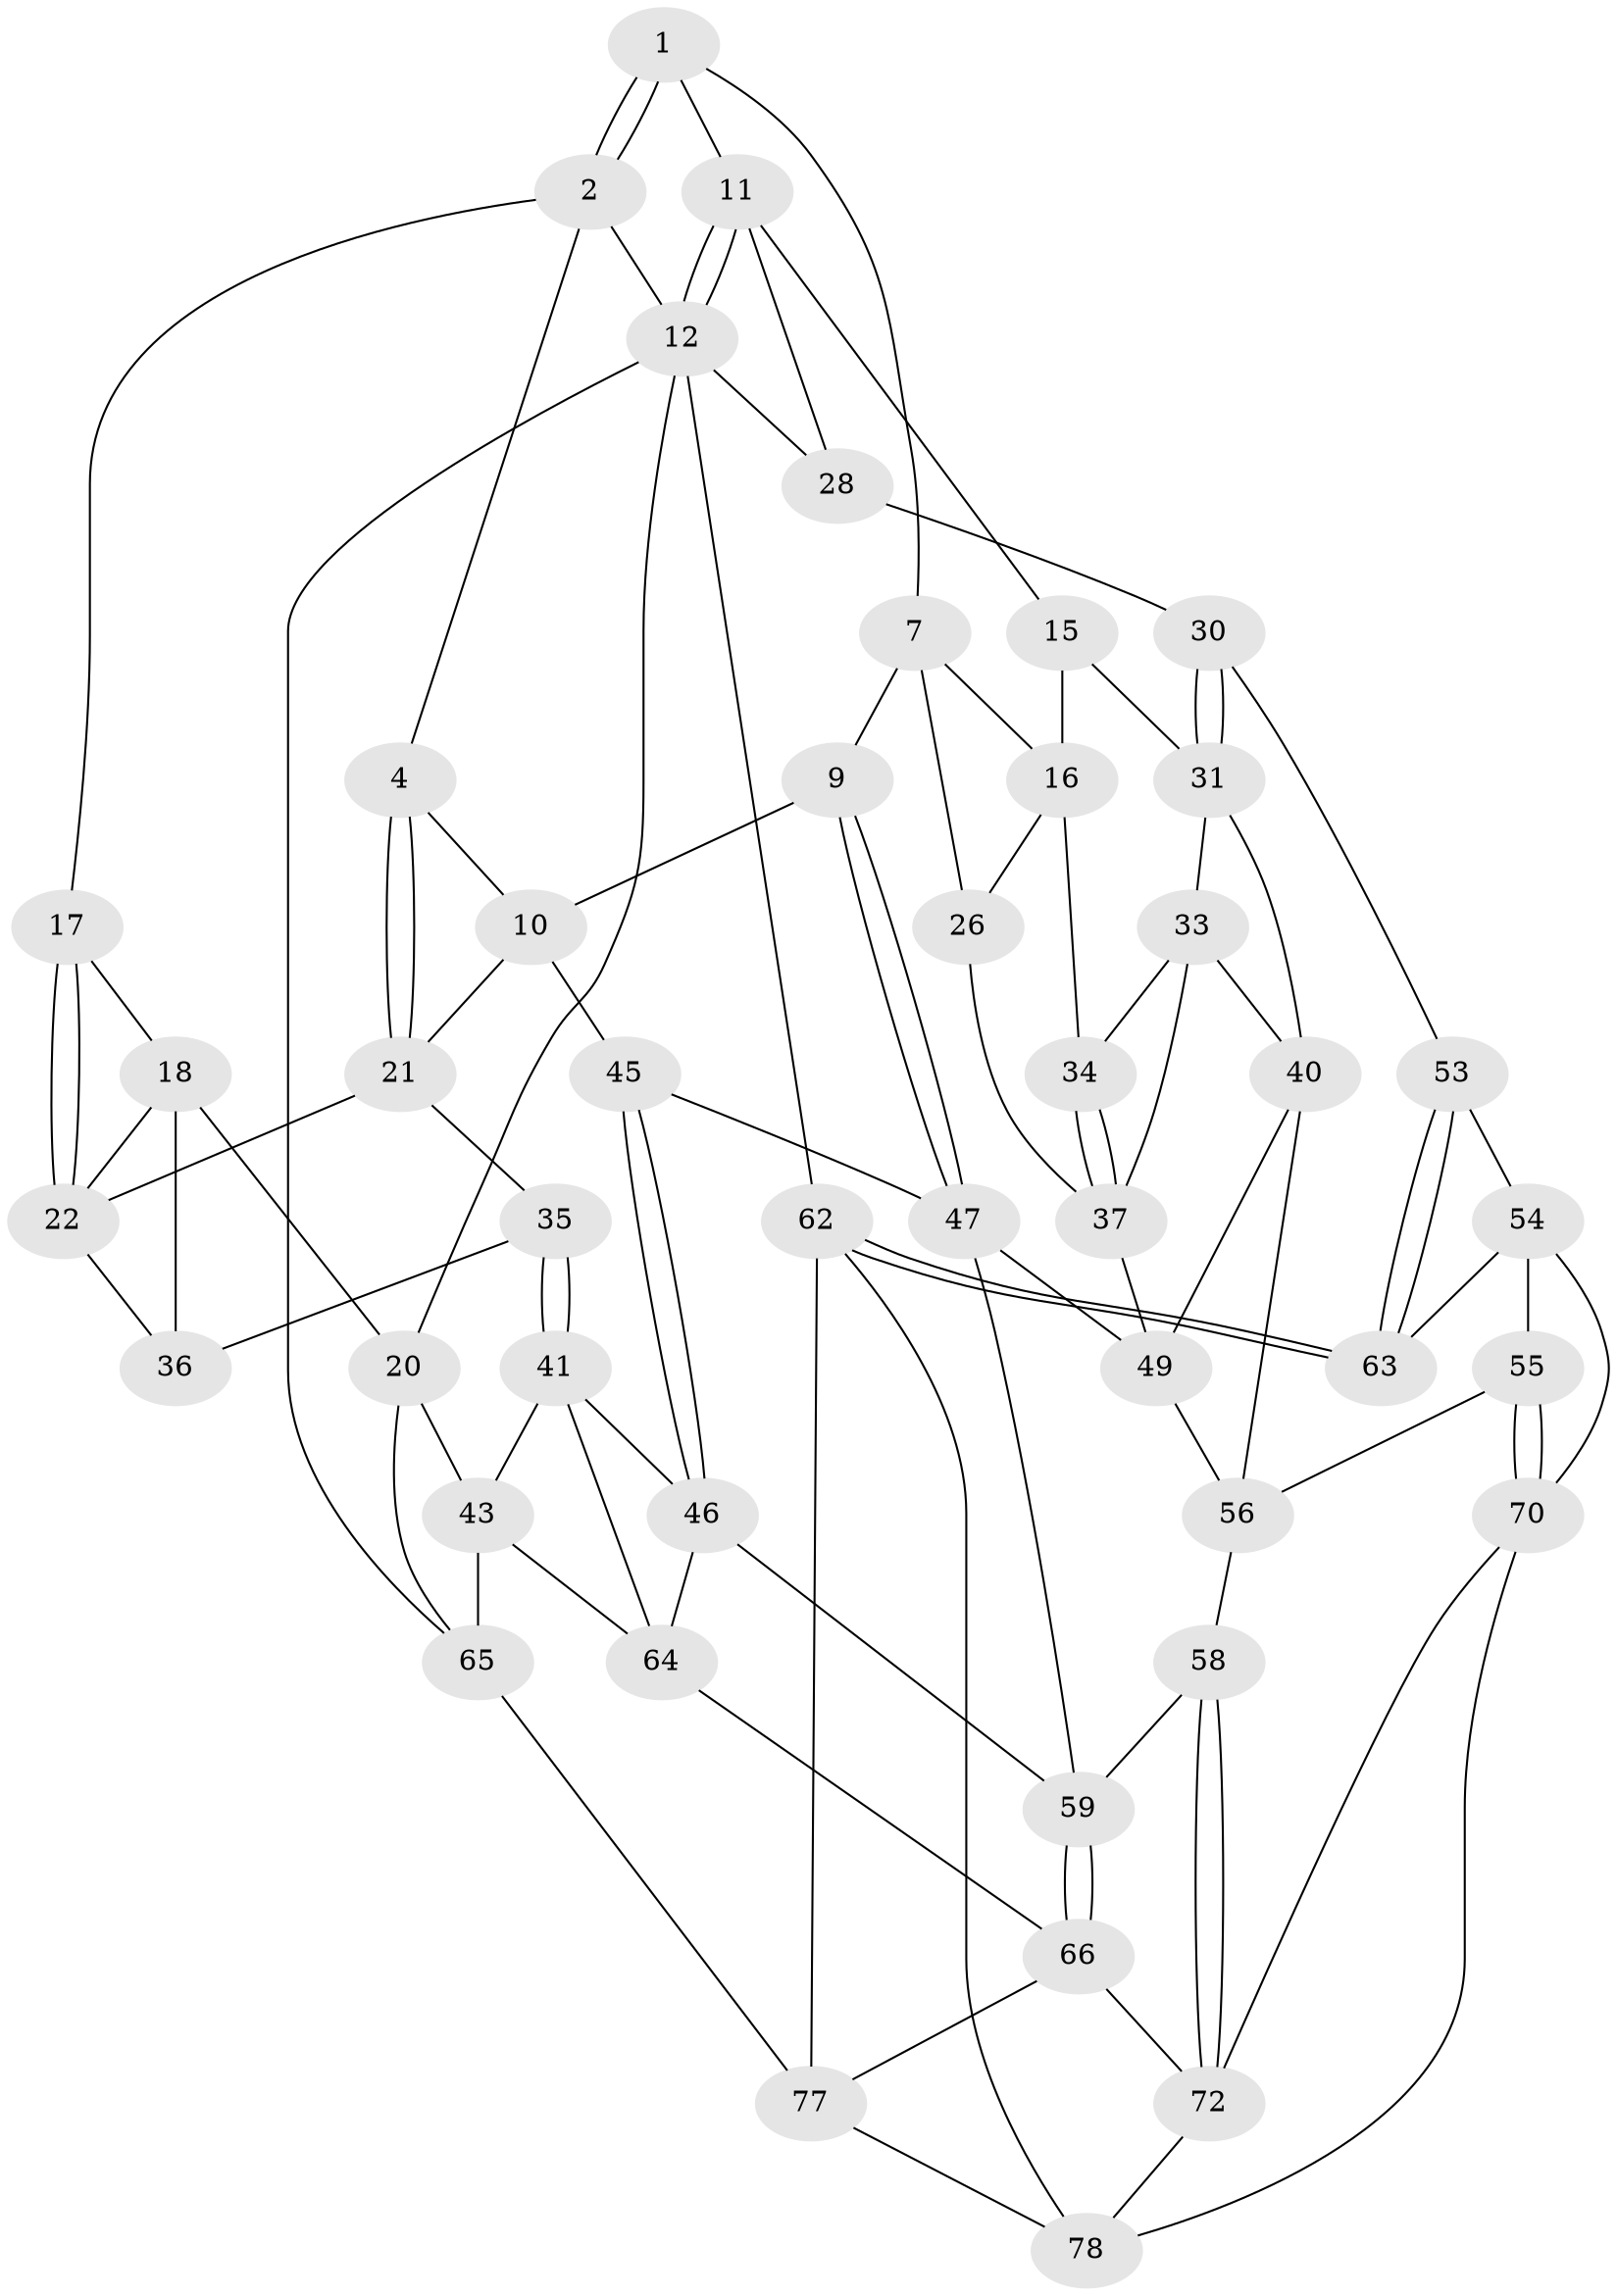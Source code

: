 // original degree distribution, {3: 0.024691358024691357, 5: 0.5679012345679012, 4: 0.2222222222222222, 6: 0.18518518518518517}
// Generated by graph-tools (version 1.1) at 2025/11/02/27/25 16:11:55]
// undirected, 46 vertices, 99 edges
graph export_dot {
graph [start="1"]
  node [color=gray90,style=filled];
  1 [pos="+0.38822438220530875+0",super="+6"];
  2 [pos="+0+0",super="+3"];
  4 [pos="+0.2709541705733678+0.039164517591319004",super="+5"];
  7 [pos="+0.5976587303673251+0",super="+8"];
  9 [pos="+0.4276373884034434+0.1478870051584009"];
  10 [pos="+0.40416662361130223+0.14337647998408046",super="+23"];
  11 [pos="+0.6691014153127132+0",super="+14"];
  12 [pos="+1+0",super="+13"];
  15 [pos="+0.7883943707850382+0.09771734088844644"];
  16 [pos="+0.6872262300784502+0.050924128468150955",super="+25"];
  17 [pos="+0.1524751523491349+0.03501461710686292"];
  18 [pos="+0.12855021064859817+0.07978989122104108",super="+19"];
  20 [pos="+0+0.2906580047167978",super="+44"];
  21 [pos="+0.25110611128514543+0.10432044432053922",super="+24"];
  22 [pos="+0.24493306138342055+0.10440507475544054",super="+27"];
  26 [pos="+0.5380421746999591+0.15471181005888535"];
  28 [pos="+0.805624122468982+0.0877555064312185",super="+29"];
  30 [pos="+1+0.2376864530130876",super="+52"];
  31 [pos="+0.8282416467738946+0.288476560042861",super="+32"];
  33 [pos="+0.7250928801675901+0.1645421383898588",super="+39"];
  34 [pos="+0.6568604718429768+0.15451765786222907"];
  35 [pos="+0.2152929074721845+0.218084893097165"];
  36 [pos="+0.17818151145974034+0.1594693111628282"];
  37 [pos="+0.6757333054316839+0.2774589030326876",super="+38"];
  40 [pos="+0.7877514348417197+0.3306627673015242",super="+51"];
  41 [pos="+0.21851610163418592+0.36804198836334306",super="+42"];
  43 [pos="+0+0.35359359816576624",super="+68"];
  45 [pos="+0.28658840452988527+0.3639215046529883"];
  46 [pos="+0.2531464193940128+0.3737581450229034",super="+61"];
  47 [pos="+0.4377832384602646+0.3779263178993085",super="+48"];
  49 [pos="+0.5590663294596204+0.3213552774871968",super="+50"];
  53 [pos="+1+0.5454984450568988"];
  54 [pos="+0.9052014766497806+0.5597871936299971",super="+73"];
  55 [pos="+0.7807675254765792+0.5202998984308553"];
  56 [pos="+0.7683979391407613+0.5148201675175798",super="+57"];
  58 [pos="+0.5557918325951606+0.6422040589352412"];
  59 [pos="+0.45276646366297646+0.6587272106027255",super="+60"];
  62 [pos="+1+1",super="+80"];
  63 [pos="+1+1",super="+74"];
  64 [pos="+0.23163711947996138+0.6887071641525393",super="+67"];
  65 [pos="+0+0.7918867661736211",super="+69"];
  66 [pos="+0.29578418617775853+0.7454659426863185",super="+76"];
  70 [pos="+0.7620494617420807+0.8165088087757911",super="+71"];
  72 [pos="+0.6014546606372521+0.7292514990644852",super="+75"];
  77 [pos="+0.1730949993079706+0.9377778212438551",super="+81"];
  78 [pos="+0.5500189467842183+1",super="+79"];
  1 -- 2;
  1 -- 2;
  1 -- 11;
  1 -- 7;
  2 -- 12;
  2 -- 17;
  2 -- 4;
  4 -- 21;
  4 -- 21;
  4 -- 10;
  7 -- 16;
  7 -- 9;
  7 -- 26;
  9 -- 10;
  9 -- 47;
  9 -- 47;
  10 -- 45;
  10 -- 21;
  11 -- 12;
  11 -- 12;
  11 -- 28;
  11 -- 15;
  12 -- 62;
  12 -- 65;
  12 -- 20;
  12 -- 28;
  15 -- 16;
  15 -- 31;
  16 -- 26;
  16 -- 34;
  17 -- 18;
  17 -- 22;
  17 -- 22;
  18 -- 22;
  18 -- 20;
  18 -- 36;
  20 -- 65;
  20 -- 43;
  21 -- 22;
  21 -- 35;
  22 -- 36;
  26 -- 37;
  28 -- 30 [weight=2];
  30 -- 31;
  30 -- 31;
  30 -- 53;
  31 -- 40;
  31 -- 33;
  33 -- 34;
  33 -- 40;
  33 -- 37;
  34 -- 37;
  34 -- 37;
  35 -- 36;
  35 -- 41;
  35 -- 41;
  37 -- 49;
  40 -- 49;
  40 -- 56;
  41 -- 46;
  41 -- 64;
  41 -- 43;
  43 -- 64;
  43 -- 65;
  45 -- 46;
  45 -- 46;
  45 -- 47;
  46 -- 64;
  46 -- 59;
  47 -- 49;
  47 -- 59;
  49 -- 56;
  53 -- 54;
  53 -- 63;
  53 -- 63;
  54 -- 55;
  54 -- 70;
  54 -- 63;
  55 -- 56;
  55 -- 70;
  55 -- 70;
  56 -- 58;
  58 -- 59;
  58 -- 72;
  58 -- 72;
  59 -- 66;
  59 -- 66;
  62 -- 63 [weight=2];
  62 -- 63;
  62 -- 77;
  62 -- 78;
  64 -- 66;
  65 -- 77 [weight=2];
  66 -- 72;
  66 -- 77;
  70 -- 72;
  70 -- 78;
  72 -- 78;
  77 -- 78;
}
